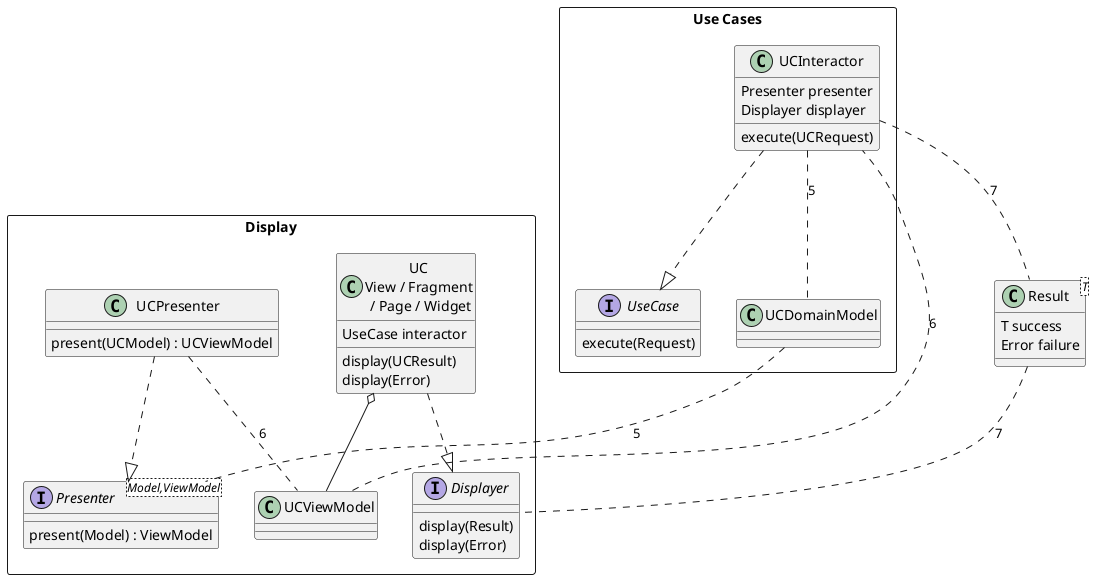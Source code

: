 @startuml

package "Display" <<Rectangle>> {
interface Displayer {
	{method} display(Result)
	{method} display(Error)
}

class "UC\nView / Fragment\n / Page / Widget" as UCView {
	{field} UseCase interactor
	{method} display(UCResult)
	{method} display(Error)
}

class UCViewModel

interface Presenter<Model,ViewModel> {
	{method} present(Model) : ViewModel
}

class UCPresenter {
	{method} present(UCModel) : UCViewModel
}
}

/'package "Entities" <<Rectangle>> {
class UCEntity
}'/

/'}'/
package "Use Cases" <<Rectangle>> {
interface UseCase {
	{method} execute(Request)
}

class UCInteractor {
	{field} Presenter presenter
	{field} Displayer displayer
	{method} execute(UCRequest)
}

class UCDomainModel
}

class Result<T> {
	{field} T success
	{field} Error failure
}

UCInteractor .. UCDomainModel : 5
UCDomainModel .. Presenter : 5
UCPresenter .. UCViewModel : 6
UCViewModel .. UCInteractor : 6
UCInteractor .. Result : 7
Result .. Displayer : 7
UCView ..|> Displayer
UCInteractor ..|> UseCase
UCPresenter ..|> Presenter
UCView o-- UCViewModel
/'UCInteractor -- Presenter
UCInteractor -- Displayer
UCView -- UseCase'/


@enduml

